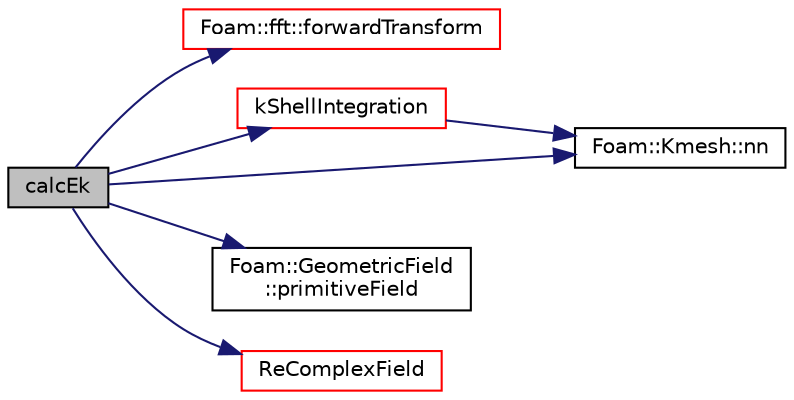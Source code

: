 digraph "calcEk"
{
  bgcolor="transparent";
  edge [fontname="Helvetica",fontsize="10",labelfontname="Helvetica",labelfontsize="10"];
  node [fontname="Helvetica",fontsize="10",shape=record];
  rankdir="LR";
  Node1 [label="calcEk",height=0.2,width=0.4,color="black", fillcolor="grey75", style="filled", fontcolor="black"];
  Node1 -> Node2 [color="midnightblue",fontsize="10",style="solid",fontname="Helvetica"];
  Node2 [label="Foam::fft::forwardTransform",height=0.2,width=0.4,color="red",URL="$a00764.html#a909d862c857f6ee70fd15d16a252aafe"];
  Node1 -> Node3 [color="midnightblue",fontsize="10",style="solid",fontname="Helvetica"];
  Node3 [label="kShellIntegration",height=0.2,width=0.4,color="red",URL="$a10974.html#aec40163ae7e05b5bceffe68aa37ea9ae"];
  Node3 -> Node4 [color="midnightblue",fontsize="10",style="solid",fontname="Helvetica"];
  Node4 [label="Foam::Kmesh::nn",height=0.2,width=0.4,color="black",URL="$a01266.html#ac73e6ba7986a4c3c17b9a9060c7a00c9"];
  Node1 -> Node4 [color="midnightblue",fontsize="10",style="solid",fontname="Helvetica"];
  Node1 -> Node5 [color="midnightblue",fontsize="10",style="solid",fontname="Helvetica"];
  Node5 [label="Foam::GeometricField\l::primitiveField",height=0.2,width=0.4,color="black",URL="$a00933.html#ab5d7029d12b148265a0573939f56756a",tooltip="Return a const-reference to the internal field. "];
  Node1 -> Node6 [color="midnightblue",fontsize="10",style="solid",fontname="Helvetica"];
  Node6 [label="ReComplexField",height=0.2,width=0.4,color="red",URL="$a10974.html#a8f82cab0f5d0191786e8cf40b2aafcd6"];
}
